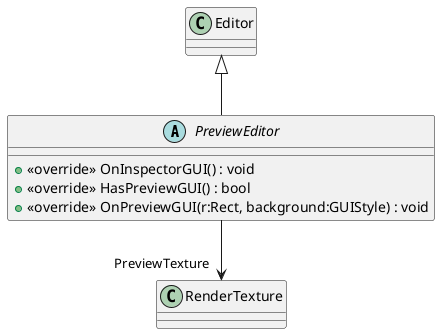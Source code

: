 @startuml
abstract class PreviewEditor {
    + <<override>> OnInspectorGUI() : void
    + <<override>> HasPreviewGUI() : bool
    + <<override>> OnPreviewGUI(r:Rect, background:GUIStyle) : void
}
Editor <|-- PreviewEditor
PreviewEditor --> "PreviewTexture" RenderTexture
@enduml

